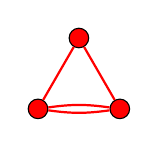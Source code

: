\begin{tikzpicture}
  \node[circle,fill=red,inner sep=2.5pt,draw] (a) at (90:0.6cm) {};
  \node[circle,fill=red,inner sep=2.5pt,draw] (b) at (210:0.6cm) {};
  \node[circle,fill=red,inner sep=2.5pt,draw] (c) at (330:0.6cm) {};
  
  \draw[red, thick] (a) -- (b);
  \draw[red, thick] (b) edge[bend left=8]  (c);
  \draw[red, thick] (b) edge[bend right=8] (c);
  \draw[red, thick] (c) -- (a);
\end{tikzpicture}